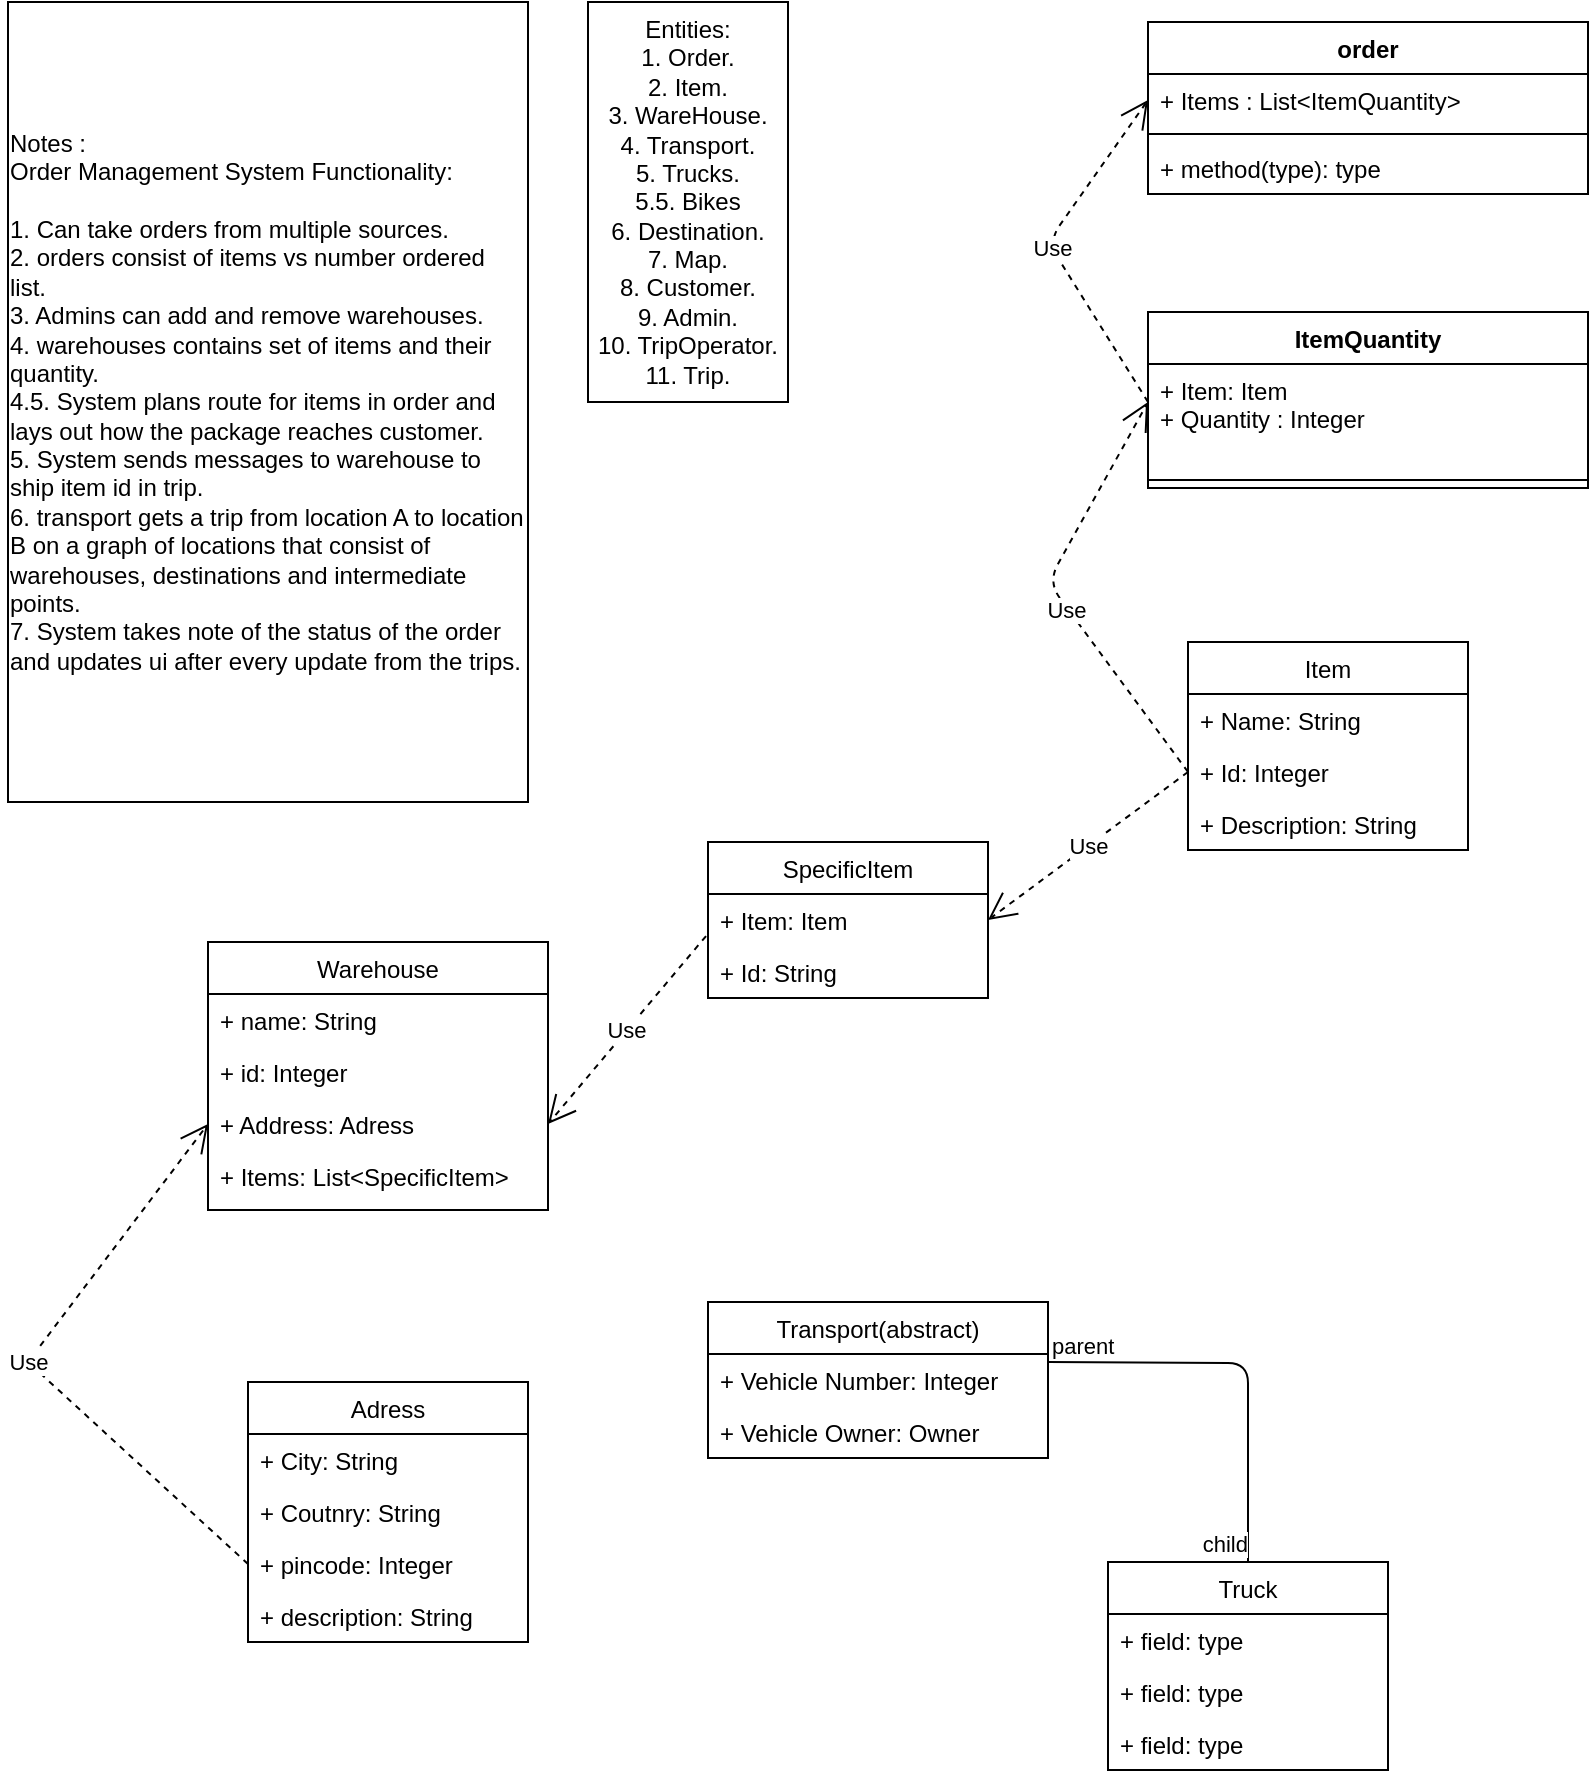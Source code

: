 <mxfile version="13.10.0" type="github" pages="2">
  <diagram id="C5RBs43oDa-KdzZeNtuy" name="Page-1">
    <mxGraphModel dx="1613" dy="513" grid="1" gridSize="10" guides="1" tooltips="1" connect="1" arrows="1" fold="1" page="1" pageScale="1" pageWidth="827" pageHeight="1169" math="0" shadow="0">
      <root>
        <mxCell id="WIyWlLk6GJQsqaUBKTNV-0" />
        <mxCell id="WIyWlLk6GJQsqaUBKTNV-1" parent="WIyWlLk6GJQsqaUBKTNV-0" />
        <mxCell id="P0WerOg9DDHznc6b3bxv-1" value="order" style="swimlane;fontStyle=1;align=center;verticalAlign=top;childLayout=stackLayout;horizontal=1;startSize=26;horizontalStack=0;resizeParent=1;resizeParentMax=0;resizeLast=0;collapsible=1;marginBottom=0;" parent="WIyWlLk6GJQsqaUBKTNV-1" vertex="1">
          <mxGeometry x="560" y="40" width="220" height="86" as="geometry" />
        </mxCell>
        <mxCell id="P0WerOg9DDHznc6b3bxv-2" value="+ Items : List&lt;ItemQuantity&gt;" style="text;strokeColor=none;fillColor=none;align=left;verticalAlign=top;spacingLeft=4;spacingRight=4;overflow=hidden;rotatable=0;points=[[0,0.5],[1,0.5]];portConstraint=eastwest;" parent="P0WerOg9DDHznc6b3bxv-1" vertex="1">
          <mxGeometry y="26" width="220" height="26" as="geometry" />
        </mxCell>
        <mxCell id="P0WerOg9DDHznc6b3bxv-3" value="" style="line;strokeWidth=1;fillColor=none;align=left;verticalAlign=middle;spacingTop=-1;spacingLeft=3;spacingRight=3;rotatable=0;labelPosition=right;points=[];portConstraint=eastwest;" parent="P0WerOg9DDHznc6b3bxv-1" vertex="1">
          <mxGeometry y="52" width="220" height="8" as="geometry" />
        </mxCell>
        <mxCell id="P0WerOg9DDHznc6b3bxv-4" value="+ method(type): type" style="text;strokeColor=none;fillColor=none;align=left;verticalAlign=top;spacingLeft=4;spacingRight=4;overflow=hidden;rotatable=0;points=[[0,0.5],[1,0.5]];portConstraint=eastwest;" parent="P0WerOg9DDHznc6b3bxv-1" vertex="1">
          <mxGeometry y="60" width="220" height="26" as="geometry" />
        </mxCell>
        <mxCell id="P0WerOg9DDHznc6b3bxv-5" value="&lt;div style=&quot;text-align: left&quot;&gt;&lt;span&gt;Notes :&amp;nbsp;&lt;/span&gt;&lt;/div&gt;&lt;div style=&quot;text-align: left&quot;&gt;&lt;span&gt;Order Management System Functionality:&lt;/span&gt;&lt;/div&gt;&lt;div style=&quot;text-align: left&quot;&gt;&lt;br&gt;&lt;/div&gt;&lt;div style=&quot;text-align: left&quot;&gt;&lt;span&gt;1. Can take orders from multiple sources.&lt;/span&gt;&lt;/div&gt;&lt;div style=&quot;text-align: left&quot;&gt;&lt;span&gt;2. orders consist of items vs number ordered list.&lt;/span&gt;&lt;/div&gt;&lt;div style=&quot;text-align: left&quot;&gt;&lt;span&gt;3. Admins can add and remove warehouses.&lt;/span&gt;&lt;/div&gt;&lt;div style=&quot;text-align: left&quot;&gt;4. warehouses contains set of items and their quantity.&lt;/div&gt;&lt;div style=&quot;text-align: left&quot;&gt;4.5. System plans route for items in order and lays out how the package reaches customer.&lt;/div&gt;&lt;div style=&quot;text-align: left&quot;&gt;5. System sends messages to warehouse to ship item id in trip.&lt;/div&gt;&lt;div style=&quot;text-align: left&quot;&gt;6. transport gets a trip from location A to location B on a graph of locations that consist of warehouses, destinations and intermediate points.&lt;/div&gt;&lt;div style=&quot;text-align: left&quot;&gt;7. System takes note of the status of the order and updates ui after every update from the trips.&lt;/div&gt;" style="rounded=0;whiteSpace=wrap;html=1;" parent="WIyWlLk6GJQsqaUBKTNV-1" vertex="1">
          <mxGeometry x="-10" y="30" width="260" height="400" as="geometry" />
        </mxCell>
        <mxCell id="P0WerOg9DDHznc6b3bxv-6" value="Entities:&lt;br&gt;1. Order.&lt;br&gt;2. Item.&lt;br&gt;3. WareHouse.&lt;br&gt;4. Transport.&lt;br&gt;5. Trucks.&lt;br&gt;5.5. Bikes&lt;br&gt;6. Destination.&lt;br&gt;7. Map.&lt;br&gt;8. Customer.&lt;br&gt;9. Admin.&lt;br&gt;10. TripOperator.&lt;br&gt;11. Trip." style="rounded=0;whiteSpace=wrap;html=1;" parent="WIyWlLk6GJQsqaUBKTNV-1" vertex="1">
          <mxGeometry x="280" y="30" width="100" height="200" as="geometry" />
        </mxCell>
        <mxCell id="SZa_jYtGjnlF43Vkc16p-0" value="ItemQuantity" style="swimlane;fontStyle=1;align=center;verticalAlign=top;childLayout=stackLayout;horizontal=1;startSize=26;horizontalStack=0;resizeParent=1;resizeParentMax=0;resizeLast=0;collapsible=1;marginBottom=0;" parent="WIyWlLk6GJQsqaUBKTNV-1" vertex="1">
          <mxGeometry x="560" y="185" width="220" height="88" as="geometry" />
        </mxCell>
        <mxCell id="SZa_jYtGjnlF43Vkc16p-1" value="+ Item: Item&#xa;+ Quantity : Integer" style="text;strokeColor=none;fillColor=none;align=left;verticalAlign=top;spacingLeft=4;spacingRight=4;overflow=hidden;rotatable=0;points=[[0,0.5],[1,0.5]];portConstraint=eastwest;" parent="SZa_jYtGjnlF43Vkc16p-0" vertex="1">
          <mxGeometry y="26" width="220" height="54" as="geometry" />
        </mxCell>
        <mxCell id="SZa_jYtGjnlF43Vkc16p-2" value="" style="line;strokeWidth=1;fillColor=none;align=left;verticalAlign=middle;spacingTop=-1;spacingLeft=3;spacingRight=3;rotatable=0;labelPosition=right;points=[];portConstraint=eastwest;" parent="SZa_jYtGjnlF43Vkc16p-0" vertex="1">
          <mxGeometry y="80" width="220" height="8" as="geometry" />
        </mxCell>
        <mxCell id="SZa_jYtGjnlF43Vkc16p-5" value="Use" style="endArrow=open;endSize=12;dashed=1;html=1;entryX=0;entryY=0.5;entryDx=0;entryDy=0;" parent="WIyWlLk6GJQsqaUBKTNV-1" target="P0WerOg9DDHznc6b3bxv-2" edge="1">
          <mxGeometry width="160" relative="1" as="geometry">
            <mxPoint x="560" y="230" as="sourcePoint" />
            <mxPoint x="680" y="230" as="targetPoint" />
            <Array as="points">
              <mxPoint x="510" y="150" />
            </Array>
          </mxGeometry>
        </mxCell>
        <mxCell id="SZa_jYtGjnlF43Vkc16p-6" value="Item" style="swimlane;fontStyle=0;childLayout=stackLayout;horizontal=1;startSize=26;fillColor=none;horizontalStack=0;resizeParent=1;resizeParentMax=0;resizeLast=0;collapsible=1;marginBottom=0;" parent="WIyWlLk6GJQsqaUBKTNV-1" vertex="1">
          <mxGeometry x="580" y="350" width="140" height="104" as="geometry" />
        </mxCell>
        <mxCell id="SZa_jYtGjnlF43Vkc16p-7" value="+ Name: String" style="text;strokeColor=none;fillColor=none;align=left;verticalAlign=top;spacingLeft=4;spacingRight=4;overflow=hidden;rotatable=0;points=[[0,0.5],[1,0.5]];portConstraint=eastwest;" parent="SZa_jYtGjnlF43Vkc16p-6" vertex="1">
          <mxGeometry y="26" width="140" height="26" as="geometry" />
        </mxCell>
        <mxCell id="SZa_jYtGjnlF43Vkc16p-8" value="+ Id: Integer" style="text;strokeColor=none;fillColor=none;align=left;verticalAlign=top;spacingLeft=4;spacingRight=4;overflow=hidden;rotatable=0;points=[[0,0.5],[1,0.5]];portConstraint=eastwest;" parent="SZa_jYtGjnlF43Vkc16p-6" vertex="1">
          <mxGeometry y="52" width="140" height="26" as="geometry" />
        </mxCell>
        <mxCell id="SZa_jYtGjnlF43Vkc16p-9" value="+ Description: String" style="text;strokeColor=none;fillColor=none;align=left;verticalAlign=top;spacingLeft=4;spacingRight=4;overflow=hidden;rotatable=0;points=[[0,0.5],[1,0.5]];portConstraint=eastwest;" parent="SZa_jYtGjnlF43Vkc16p-6" vertex="1">
          <mxGeometry y="78" width="140" height="26" as="geometry" />
        </mxCell>
        <mxCell id="SZa_jYtGjnlF43Vkc16p-10" value="Use" style="endArrow=open;endSize=12;dashed=1;html=1;exitX=0;exitY=0.5;exitDx=0;exitDy=0;" parent="WIyWlLk6GJQsqaUBKTNV-1" source="SZa_jYtGjnlF43Vkc16p-8" edge="1">
          <mxGeometry x="-0.08" y="1" width="160" relative="1" as="geometry">
            <mxPoint x="420" y="490" as="sourcePoint" />
            <mxPoint x="560" y="230" as="targetPoint" />
            <Array as="points">
              <mxPoint x="510" y="320" />
            </Array>
            <mxPoint as="offset" />
          </mxGeometry>
        </mxCell>
        <mxCell id="SZa_jYtGjnlF43Vkc16p-11" value="SpecificItem" style="swimlane;fontStyle=0;childLayout=stackLayout;horizontal=1;startSize=26;fillColor=none;horizontalStack=0;resizeParent=1;resizeParentMax=0;resizeLast=0;collapsible=1;marginBottom=0;" parent="WIyWlLk6GJQsqaUBKTNV-1" vertex="1">
          <mxGeometry x="340" y="450" width="140" height="78" as="geometry" />
        </mxCell>
        <mxCell id="SZa_jYtGjnlF43Vkc16p-12" value="+ Item: Item" style="text;strokeColor=none;fillColor=none;align=left;verticalAlign=top;spacingLeft=4;spacingRight=4;overflow=hidden;rotatable=0;points=[[0,0.5],[1,0.5]];portConstraint=eastwest;" parent="SZa_jYtGjnlF43Vkc16p-11" vertex="1">
          <mxGeometry y="26" width="140" height="26" as="geometry" />
        </mxCell>
        <mxCell id="SZa_jYtGjnlF43Vkc16p-13" value="+ Id: String" style="text;strokeColor=none;fillColor=none;align=left;verticalAlign=top;spacingLeft=4;spacingRight=4;overflow=hidden;rotatable=0;points=[[0,0.5],[1,0.5]];portConstraint=eastwest;" parent="SZa_jYtGjnlF43Vkc16p-11" vertex="1">
          <mxGeometry y="52" width="140" height="26" as="geometry" />
        </mxCell>
        <mxCell id="SZa_jYtGjnlF43Vkc16p-15" value="Use" style="endArrow=open;endSize=12;dashed=1;html=1;exitX=0;exitY=0.5;exitDx=0;exitDy=0;entryX=1;entryY=0.5;entryDx=0;entryDy=0;" parent="WIyWlLk6GJQsqaUBKTNV-1" source="SZa_jYtGjnlF43Vkc16p-8" target="SZa_jYtGjnlF43Vkc16p-12" edge="1">
          <mxGeometry width="160" relative="1" as="geometry">
            <mxPoint x="500" y="500" as="sourcePoint" />
            <mxPoint x="660" y="500" as="targetPoint" />
          </mxGeometry>
        </mxCell>
        <mxCell id="SZa_jYtGjnlF43Vkc16p-16" value="Warehouse" style="swimlane;fontStyle=0;childLayout=stackLayout;horizontal=1;startSize=26;fillColor=none;horizontalStack=0;resizeParent=1;resizeParentMax=0;resizeLast=0;collapsible=1;marginBottom=0;" parent="WIyWlLk6GJQsqaUBKTNV-1" vertex="1">
          <mxGeometry x="90" y="500" width="170" height="134" as="geometry" />
        </mxCell>
        <mxCell id="SZa_jYtGjnlF43Vkc16p-17" value="+ name: String" style="text;strokeColor=none;fillColor=none;align=left;verticalAlign=top;spacingLeft=4;spacingRight=4;overflow=hidden;rotatable=0;points=[[0,0.5],[1,0.5]];portConstraint=eastwest;" parent="SZa_jYtGjnlF43Vkc16p-16" vertex="1">
          <mxGeometry y="26" width="170" height="26" as="geometry" />
        </mxCell>
        <mxCell id="SZa_jYtGjnlF43Vkc16p-18" value="+ id: Integer" style="text;strokeColor=none;fillColor=none;align=left;verticalAlign=top;spacingLeft=4;spacingRight=4;overflow=hidden;rotatable=0;points=[[0,0.5],[1,0.5]];portConstraint=eastwest;" parent="SZa_jYtGjnlF43Vkc16p-16" vertex="1">
          <mxGeometry y="52" width="170" height="26" as="geometry" />
        </mxCell>
        <mxCell id="SZa_jYtGjnlF43Vkc16p-19" value="+ Address: Adress&#xa;" style="text;strokeColor=none;fillColor=none;align=left;verticalAlign=top;spacingLeft=4;spacingRight=4;overflow=hidden;rotatable=0;points=[[0,0.5],[1,0.5]];portConstraint=eastwest;" parent="SZa_jYtGjnlF43Vkc16p-16" vertex="1">
          <mxGeometry y="78" width="170" height="26" as="geometry" />
        </mxCell>
        <mxCell id="SZa_jYtGjnlF43Vkc16p-20" value="+ Items: List&lt;SpecificItem&gt;&#xa;" style="text;strokeColor=none;fillColor=none;align=left;verticalAlign=top;spacingLeft=4;spacingRight=4;overflow=hidden;rotatable=0;points=[[0,0.5],[1,0.5]];portConstraint=eastwest;" parent="SZa_jYtGjnlF43Vkc16p-16" vertex="1">
          <mxGeometry y="104" width="170" height="30" as="geometry" />
        </mxCell>
        <mxCell id="SZa_jYtGjnlF43Vkc16p-22" value="Use" style="endArrow=open;endSize=12;dashed=1;html=1;exitX=-0.007;exitY=0.808;exitDx=0;exitDy=0;exitPerimeter=0;entryX=1;entryY=0.5;entryDx=0;entryDy=0;" parent="WIyWlLk6GJQsqaUBKTNV-1" source="SZa_jYtGjnlF43Vkc16p-12" target="SZa_jYtGjnlF43Vkc16p-19" edge="1">
          <mxGeometry width="160" relative="1" as="geometry">
            <mxPoint x="270" y="390" as="sourcePoint" />
            <mxPoint x="430" y="390" as="targetPoint" />
          </mxGeometry>
        </mxCell>
        <mxCell id="SZa_jYtGjnlF43Vkc16p-23" value="Adress" style="swimlane;fontStyle=0;childLayout=stackLayout;horizontal=1;startSize=26;fillColor=none;horizontalStack=0;resizeParent=1;resizeParentMax=0;resizeLast=0;collapsible=1;marginBottom=0;" parent="WIyWlLk6GJQsqaUBKTNV-1" vertex="1">
          <mxGeometry x="110" y="720" width="140" height="130" as="geometry" />
        </mxCell>
        <mxCell id="SZa_jYtGjnlF43Vkc16p-24" value="+ City: String" style="text;strokeColor=none;fillColor=none;align=left;verticalAlign=top;spacingLeft=4;spacingRight=4;overflow=hidden;rotatable=0;points=[[0,0.5],[1,0.5]];portConstraint=eastwest;" parent="SZa_jYtGjnlF43Vkc16p-23" vertex="1">
          <mxGeometry y="26" width="140" height="26" as="geometry" />
        </mxCell>
        <mxCell id="SZa_jYtGjnlF43Vkc16p-25" value="+ Coutnry: String" style="text;strokeColor=none;fillColor=none;align=left;verticalAlign=top;spacingLeft=4;spacingRight=4;overflow=hidden;rotatable=0;points=[[0,0.5],[1,0.5]];portConstraint=eastwest;" parent="SZa_jYtGjnlF43Vkc16p-23" vertex="1">
          <mxGeometry y="52" width="140" height="26" as="geometry" />
        </mxCell>
        <mxCell id="SZa_jYtGjnlF43Vkc16p-26" value="+ pincode: Integer" style="text;strokeColor=none;fillColor=none;align=left;verticalAlign=top;spacingLeft=4;spacingRight=4;overflow=hidden;rotatable=0;points=[[0,0.5],[1,0.5]];portConstraint=eastwest;" parent="SZa_jYtGjnlF43Vkc16p-23" vertex="1">
          <mxGeometry y="78" width="140" height="26" as="geometry" />
        </mxCell>
        <mxCell id="SZa_jYtGjnlF43Vkc16p-28" value="+ description: String" style="text;strokeColor=none;fillColor=none;align=left;verticalAlign=top;spacingLeft=4;spacingRight=4;overflow=hidden;rotatable=0;points=[[0,0.5],[1,0.5]];portConstraint=eastwest;" parent="SZa_jYtGjnlF43Vkc16p-23" vertex="1">
          <mxGeometry y="104" width="140" height="26" as="geometry" />
        </mxCell>
        <mxCell id="SZa_jYtGjnlF43Vkc16p-29" value="Use" style="endArrow=open;endSize=12;dashed=1;html=1;exitX=0;exitY=0.5;exitDx=0;exitDy=0;entryX=0;entryY=0.5;entryDx=0;entryDy=0;" parent="WIyWlLk6GJQsqaUBKTNV-1" source="SZa_jYtGjnlF43Vkc16p-26" target="SZa_jYtGjnlF43Vkc16p-19" edge="1">
          <mxGeometry width="160" relative="1" as="geometry">
            <mxPoint x="400" y="810" as="sourcePoint" />
            <mxPoint x="560" y="810" as="targetPoint" />
            <Array as="points">
              <mxPoint y="710" />
            </Array>
          </mxGeometry>
        </mxCell>
        <mxCell id="SZa_jYtGjnlF43Vkc16p-30" value="Transport(abstract)" style="swimlane;fontStyle=0;childLayout=stackLayout;horizontal=1;startSize=26;fillColor=none;horizontalStack=0;resizeParent=1;resizeParentMax=0;resizeLast=0;collapsible=1;marginBottom=0;" parent="WIyWlLk6GJQsqaUBKTNV-1" vertex="1">
          <mxGeometry x="340" y="680" width="170" height="78" as="geometry" />
        </mxCell>
        <mxCell id="SZa_jYtGjnlF43Vkc16p-31" value="+ Vehicle Number: Integer" style="text;strokeColor=none;fillColor=none;align=left;verticalAlign=top;spacingLeft=4;spacingRight=4;overflow=hidden;rotatable=0;points=[[0,0.5],[1,0.5]];portConstraint=eastwest;" parent="SZa_jYtGjnlF43Vkc16p-30" vertex="1">
          <mxGeometry y="26" width="170" height="26" as="geometry" />
        </mxCell>
        <mxCell id="SZa_jYtGjnlF43Vkc16p-41" value="+ Vehicle Owner: Owner" style="text;strokeColor=none;fillColor=none;align=left;verticalAlign=top;spacingLeft=4;spacingRight=4;overflow=hidden;rotatable=0;points=[[0,0.5],[1,0.5]];portConstraint=eastwest;" parent="SZa_jYtGjnlF43Vkc16p-30" vertex="1">
          <mxGeometry y="52" width="170" height="26" as="geometry" />
        </mxCell>
        <mxCell id="SZa_jYtGjnlF43Vkc16p-34" value="" style="endArrow=none;html=1;edgeStyle=orthogonalEdgeStyle;entryX=0.5;entryY=0;entryDx=0;entryDy=0;" parent="WIyWlLk6GJQsqaUBKTNV-1" target="SZa_jYtGjnlF43Vkc16p-37" edge="1">
          <mxGeometry relative="1" as="geometry">
            <mxPoint x="510" y="710" as="sourcePoint" />
            <mxPoint x="670" y="710" as="targetPoint" />
          </mxGeometry>
        </mxCell>
        <mxCell id="SZa_jYtGjnlF43Vkc16p-35" value="parent" style="edgeLabel;resizable=0;html=1;align=left;verticalAlign=bottom;" parent="SZa_jYtGjnlF43Vkc16p-34" connectable="0" vertex="1">
          <mxGeometry x="-1" relative="1" as="geometry" />
        </mxCell>
        <mxCell id="SZa_jYtGjnlF43Vkc16p-36" value="child" style="edgeLabel;resizable=0;html=1;align=right;verticalAlign=bottom;" parent="SZa_jYtGjnlF43Vkc16p-34" connectable="0" vertex="1">
          <mxGeometry x="1" relative="1" as="geometry" />
        </mxCell>
        <mxCell id="SZa_jYtGjnlF43Vkc16p-37" value="Truck" style="swimlane;fontStyle=0;childLayout=stackLayout;horizontal=1;startSize=26;fillColor=none;horizontalStack=0;resizeParent=1;resizeParentMax=0;resizeLast=0;collapsible=1;marginBottom=0;" parent="WIyWlLk6GJQsqaUBKTNV-1" vertex="1">
          <mxGeometry x="540" y="810" width="140" height="104" as="geometry" />
        </mxCell>
        <mxCell id="SZa_jYtGjnlF43Vkc16p-38" value="+ field: type" style="text;strokeColor=none;fillColor=none;align=left;verticalAlign=top;spacingLeft=4;spacingRight=4;overflow=hidden;rotatable=0;points=[[0,0.5],[1,0.5]];portConstraint=eastwest;" parent="SZa_jYtGjnlF43Vkc16p-37" vertex="1">
          <mxGeometry y="26" width="140" height="26" as="geometry" />
        </mxCell>
        <mxCell id="SZa_jYtGjnlF43Vkc16p-39" value="+ field: type" style="text;strokeColor=none;fillColor=none;align=left;verticalAlign=top;spacingLeft=4;spacingRight=4;overflow=hidden;rotatable=0;points=[[0,0.5],[1,0.5]];portConstraint=eastwest;" parent="SZa_jYtGjnlF43Vkc16p-37" vertex="1">
          <mxGeometry y="52" width="140" height="26" as="geometry" />
        </mxCell>
        <mxCell id="SZa_jYtGjnlF43Vkc16p-40" value="+ field: type" style="text;strokeColor=none;fillColor=none;align=left;verticalAlign=top;spacingLeft=4;spacingRight=4;overflow=hidden;rotatable=0;points=[[0,0.5],[1,0.5]];portConstraint=eastwest;" parent="SZa_jYtGjnlF43Vkc16p-37" vertex="1">
          <mxGeometry y="78" width="140" height="26" as="geometry" />
        </mxCell>
      </root>
    </mxGraphModel>
  </diagram>
  <diagram id="uaU9lkUUf75GqOPvJAg5" name="Page-2">
    <mxGraphModel dx="1636" dy="513" grid="1" gridSize="10" guides="1" tooltips="1" connect="1" arrows="1" fold="1" page="1" pageScale="1" pageWidth="850" pageHeight="1100" math="0" shadow="0">
      <root>
        <mxCell id="8OGvbFj81S27oDBTlv56-0" />
        <mxCell id="8OGvbFj81S27oDBTlv56-1" parent="8OGvbFj81S27oDBTlv56-0" />
        <mxCell id="8OGvbFj81S27oDBTlv56-2" value="Black Box(takes inventory table and orders and gives trips)" style="rounded=0;whiteSpace=wrap;html=1;" vertex="1" parent="8OGvbFj81S27oDBTlv56-1">
          <mxGeometry x="340" y="240" width="120" height="60" as="geometry" />
        </mxCell>
        <mxCell id="8OGvbFj81S27oDBTlv56-3" value="Inventory" style="swimlane;fontStyle=0;childLayout=stackLayout;horizontal=1;startSize=26;fillColor=none;horizontalStack=0;resizeParent=1;resizeParentMax=0;resizeLast=0;collapsible=1;marginBottom=0;" vertex="1" parent="8OGvbFj81S27oDBTlv56-1">
          <mxGeometry x="330" y="350" width="140" height="78" as="geometry" />
        </mxCell>
        <mxCell id="8OGvbFj81S27oDBTlv56-4" value="+ specificItem: SpecificItem" style="text;strokeColor=none;fillColor=none;align=left;verticalAlign=top;spacingLeft=4;spacingRight=4;overflow=hidden;rotatable=0;points=[[0,0.5],[1,0.5]];portConstraint=eastwest;" vertex="1" parent="8OGvbFj81S27oDBTlv56-3">
          <mxGeometry y="26" width="140" height="26" as="geometry" />
        </mxCell>
        <mxCell id="8OGvbFj81S27oDBTlv56-5" value="+ warehouse: WareHouse" style="text;strokeColor=none;fillColor=none;align=left;verticalAlign=top;spacingLeft=4;spacingRight=4;overflow=hidden;rotatable=0;points=[[0,0.5],[1,0.5]];portConstraint=eastwest;" vertex="1" parent="8OGvbFj81S27oDBTlv56-3">
          <mxGeometry y="52" width="140" height="26" as="geometry" />
        </mxCell>
        <mxCell id="8OGvbFj81S27oDBTlv56-7" value="SpecificItem" style="swimlane;fontStyle=0;childLayout=stackLayout;horizontal=1;startSize=30;fillColor=none;horizontalStack=0;resizeParent=1;resizeParentMax=0;resizeLast=0;collapsible=1;marginBottom=0;" vertex="1" parent="8OGvbFj81S27oDBTlv56-1">
          <mxGeometry x="570" y="350" width="140" height="82" as="geometry" />
        </mxCell>
        <mxCell id="8OGvbFj81S27oDBTlv56-8" value="SpecificItemId" style="text;strokeColor=none;fillColor=none;align=left;verticalAlign=top;spacingLeft=4;spacingRight=4;overflow=hidden;rotatable=0;points=[[0,0.5],[1,0.5]];portConstraint=eastwest;" vertex="1" parent="8OGvbFj81S27oDBTlv56-7">
          <mxGeometry y="30" width="140" height="26" as="geometry" />
        </mxCell>
        <mxCell id="8OGvbFj81S27oDBTlv56-9" value="Item: Item" style="text;strokeColor=none;fillColor=none;align=left;verticalAlign=top;spacingLeft=4;spacingRight=4;overflow=hidden;rotatable=0;points=[[0,0.5],[1,0.5]];portConstraint=eastwest;" vertex="1" parent="8OGvbFj81S27oDBTlv56-7">
          <mxGeometry y="56" width="140" height="26" as="geometry" />
        </mxCell>
        <mxCell id="8OGvbFj81S27oDBTlv56-12" value="Item" style="swimlane;fontStyle=0;childLayout=stackLayout;horizontal=1;startSize=26;fillColor=none;horizontalStack=0;resizeParent=1;resizeParentMax=0;resizeLast=0;collapsible=1;marginBottom=0;" vertex="1" parent="8OGvbFj81S27oDBTlv56-1">
          <mxGeometry x="570" y="495" width="140" height="156" as="geometry" />
        </mxCell>
        <mxCell id="8OGvbFj81S27oDBTlv56-13" value="+ ItemId: Integer" style="text;strokeColor=none;fillColor=none;align=left;verticalAlign=top;spacingLeft=4;spacingRight=4;overflow=hidden;rotatable=0;points=[[0,0.5],[1,0.5]];portConstraint=eastwest;" vertex="1" parent="8OGvbFj81S27oDBTlv56-12">
          <mxGeometry y="26" width="140" height="26" as="geometry" />
        </mxCell>
        <mxCell id="8OGvbFj81S27oDBTlv56-14" value="+ ItemName: String" style="text;strokeColor=none;fillColor=none;align=left;verticalAlign=top;spacingLeft=4;spacingRight=4;overflow=hidden;rotatable=0;points=[[0,0.5],[1,0.5]];portConstraint=eastwest;" vertex="1" parent="8OGvbFj81S27oDBTlv56-12">
          <mxGeometry y="52" width="140" height="26" as="geometry" />
        </mxCell>
        <mxCell id="8OGvbFj81S27oDBTlv56-15" value="+ Manufacturer: String" style="text;strokeColor=none;fillColor=none;align=left;verticalAlign=top;spacingLeft=4;spacingRight=4;overflow=hidden;rotatable=0;points=[[0,0.5],[1,0.5]];portConstraint=eastwest;" vertex="1" parent="8OGvbFj81S27oDBTlv56-12">
          <mxGeometry y="78" width="140" height="26" as="geometry" />
        </mxCell>
        <mxCell id="8OGvbFj81S27oDBTlv56-16" value="+ Description: String" style="text;strokeColor=none;fillColor=none;align=left;verticalAlign=top;spacingLeft=4;spacingRight=4;overflow=hidden;rotatable=0;points=[[0,0.5],[1,0.5]];portConstraint=eastwest;" vertex="1" parent="8OGvbFj81S27oDBTlv56-12">
          <mxGeometry y="104" width="140" height="26" as="geometry" />
        </mxCell>
        <mxCell id="8OGvbFj81S27oDBTlv56-77" value="+ Price: Double" style="text;strokeColor=none;fillColor=none;align=left;verticalAlign=top;spacingLeft=4;spacingRight=4;overflow=hidden;rotatable=0;points=[[0,0.5],[1,0.5]];portConstraint=eastwest;" vertex="1" parent="8OGvbFj81S27oDBTlv56-12">
          <mxGeometry y="130" width="140" height="26" as="geometry" />
        </mxCell>
        <mxCell id="8OGvbFj81S27oDBTlv56-17" value="Use" style="endArrow=open;endSize=12;dashed=1;html=1;exitX=0.5;exitY=0;exitDx=0;exitDy=0;" edge="1" parent="8OGvbFj81S27oDBTlv56-1" source="8OGvbFj81S27oDBTlv56-12" target="8OGvbFj81S27oDBTlv56-9">
          <mxGeometry width="160" relative="1" as="geometry">
            <mxPoint x="360" y="530" as="sourcePoint" />
            <mxPoint x="520" y="530" as="targetPoint" />
          </mxGeometry>
        </mxCell>
        <mxCell id="8OGvbFj81S27oDBTlv56-18" value="WareHouse" style="swimlane;fontStyle=0;childLayout=stackLayout;horizontal=1;startSize=26;fillColor=none;horizontalStack=0;resizeParent=1;resizeParentMax=0;resizeLast=0;collapsible=1;marginBottom=0;" vertex="1" parent="8OGvbFj81S27oDBTlv56-1">
          <mxGeometry x="330" y="531" width="140" height="78" as="geometry" />
        </mxCell>
        <mxCell id="8OGvbFj81S27oDBTlv56-19" value="+ WareHouseId: Integer" style="text;strokeColor=none;fillColor=none;align=left;verticalAlign=top;spacingLeft=4;spacingRight=4;overflow=hidden;rotatable=0;points=[[0,0.5],[1,0.5]];portConstraint=eastwest;" vertex="1" parent="8OGvbFj81S27oDBTlv56-18">
          <mxGeometry y="26" width="140" height="26" as="geometry" />
        </mxCell>
        <mxCell id="8OGvbFj81S27oDBTlv56-20" value="+ Address:Address" style="text;strokeColor=none;fillColor=none;align=left;verticalAlign=top;spacingLeft=4;spacingRight=4;overflow=hidden;rotatable=0;points=[[0,0.5],[1,0.5]];portConstraint=eastwest;" vertex="1" parent="8OGvbFj81S27oDBTlv56-18">
          <mxGeometry y="52" width="140" height="26" as="geometry" />
        </mxCell>
        <mxCell id="8OGvbFj81S27oDBTlv56-22" value="Use" style="endArrow=open;endSize=12;dashed=1;html=1;exitX=0.5;exitY=0;exitDx=0;exitDy=0;entryX=0.493;entryY=1.077;entryDx=0;entryDy=0;entryPerimeter=0;" edge="1" parent="8OGvbFj81S27oDBTlv56-1" source="8OGvbFj81S27oDBTlv56-18" target="8OGvbFj81S27oDBTlv56-5">
          <mxGeometry width="160" relative="1" as="geometry">
            <mxPoint x="370" y="480" as="sourcePoint" />
            <mxPoint x="530" y="480" as="targetPoint" />
          </mxGeometry>
        </mxCell>
        <mxCell id="8OGvbFj81S27oDBTlv56-23" value="Use" style="endArrow=open;endSize=12;dashed=1;html=1;exitX=0;exitY=0.5;exitDx=0;exitDy=0;entryX=1;entryY=0.5;entryDx=0;entryDy=0;" edge="1" parent="8OGvbFj81S27oDBTlv56-1" source="8OGvbFj81S27oDBTlv56-8" target="8OGvbFj81S27oDBTlv56-4">
          <mxGeometry width="160" relative="1" as="geometry">
            <mxPoint x="460" y="460" as="sourcePoint" />
            <mxPoint x="620" y="460" as="targetPoint" />
          </mxGeometry>
        </mxCell>
        <mxCell id="8OGvbFj81S27oDBTlv56-24" value="1" style="endArrow=open;html=1;endSize=12;startArrow=diamondThin;startSize=14;startFill=0;edgeStyle=orthogonalEdgeStyle;align=left;verticalAlign=bottom;exitX=0.5;exitY=0;exitDx=0;exitDy=0;entryX=0.5;entryY=1;entryDx=0;entryDy=0;" edge="1" parent="8OGvbFj81S27oDBTlv56-1" source="8OGvbFj81S27oDBTlv56-3" target="8OGvbFj81S27oDBTlv56-2">
          <mxGeometry x="-1" y="3" relative="1" as="geometry">
            <mxPoint x="190" y="470" as="sourcePoint" />
            <mxPoint x="350" y="470" as="targetPoint" />
          </mxGeometry>
        </mxCell>
        <mxCell id="8OGvbFj81S27oDBTlv56-25" value="Orders" style="swimlane;fontStyle=0;childLayout=stackLayout;horizontal=1;startSize=30;fillColor=none;horizontalStack=0;resizeParent=1;resizeParentMax=0;resizeLast=0;collapsible=1;marginBottom=0;" vertex="1" parent="8OGvbFj81S27oDBTlv56-1">
          <mxGeometry x="320" y="60" width="160" height="108" as="geometry" />
        </mxCell>
        <mxCell id="8OGvbFj81S27oDBTlv56-26" value="+ OrderId: Integer" style="text;strokeColor=none;fillColor=none;align=left;verticalAlign=top;spacingLeft=4;spacingRight=4;overflow=hidden;rotatable=0;points=[[0,0.5],[1,0.5]];portConstraint=eastwest;" vertex="1" parent="8OGvbFj81S27oDBTlv56-25">
          <mxGeometry y="30" width="160" height="26" as="geometry" />
        </mxCell>
        <mxCell id="8OGvbFj81S27oDBTlv56-27" value="+ User: User" style="text;strokeColor=none;fillColor=none;align=left;verticalAlign=top;spacingLeft=4;spacingRight=4;overflow=hidden;rotatable=0;points=[[0,0.5],[1,0.5]];portConstraint=eastwest;" vertex="1" parent="8OGvbFj81S27oDBTlv56-25">
          <mxGeometry y="56" width="160" height="26" as="geometry" />
        </mxCell>
        <mxCell id="8OGvbFj81S27oDBTlv56-28" value="+ Items : List&lt;ItemQuant&gt;" style="text;strokeColor=none;fillColor=none;align=left;verticalAlign=top;spacingLeft=4;spacingRight=4;overflow=hidden;rotatable=0;points=[[0,0.5],[1,0.5]];portConstraint=eastwest;" vertex="1" parent="8OGvbFj81S27oDBTlv56-25">
          <mxGeometry y="82" width="160" height="26" as="geometry" />
        </mxCell>
        <mxCell id="8OGvbFj81S27oDBTlv56-29" value="1" style="endArrow=open;html=1;endSize=12;startArrow=diamondThin;startSize=14;startFill=0;edgeStyle=orthogonalEdgeStyle;align=left;verticalAlign=bottom;entryX=0.5;entryY=0;entryDx=0;entryDy=0;" edge="1" parent="8OGvbFj81S27oDBTlv56-1" source="8OGvbFj81S27oDBTlv56-28" target="8OGvbFj81S27oDBTlv56-2">
          <mxGeometry x="-0.389" y="10" relative="1" as="geometry">
            <mxPoint x="130" y="240" as="sourcePoint" />
            <mxPoint x="290" y="240" as="targetPoint" />
            <Array as="points">
              <mxPoint x="400" y="190" />
              <mxPoint x="400" y="190" />
            </Array>
            <mxPoint as="offset" />
          </mxGeometry>
        </mxCell>
        <mxCell id="8OGvbFj81S27oDBTlv56-30" value="ItemQuant" style="swimlane;fontStyle=0;childLayout=stackLayout;horizontal=1;startSize=26;fillColor=none;horizontalStack=0;resizeParent=1;resizeParentMax=0;resizeLast=0;collapsible=1;marginBottom=0;" vertex="1" parent="8OGvbFj81S27oDBTlv56-1">
          <mxGeometry x="570" y="60" width="140" height="78" as="geometry" />
        </mxCell>
        <mxCell id="8OGvbFj81S27oDBTlv56-31" value="+ Item: Item" style="text;strokeColor=none;fillColor=none;align=left;verticalAlign=top;spacingLeft=4;spacingRight=4;overflow=hidden;rotatable=0;points=[[0,0.5],[1,0.5]];portConstraint=eastwest;" vertex="1" parent="8OGvbFj81S27oDBTlv56-30">
          <mxGeometry y="26" width="140" height="26" as="geometry" />
        </mxCell>
        <mxCell id="8OGvbFj81S27oDBTlv56-32" value="+ quantity: Integer" style="text;strokeColor=none;fillColor=none;align=left;verticalAlign=top;spacingLeft=4;spacingRight=4;overflow=hidden;rotatable=0;points=[[0,0.5],[1,0.5]];portConstraint=eastwest;" vertex="1" parent="8OGvbFj81S27oDBTlv56-30">
          <mxGeometry y="52" width="140" height="26" as="geometry" />
        </mxCell>
        <mxCell id="8OGvbFj81S27oDBTlv56-34" value="Use" style="endArrow=open;endSize=12;dashed=1;html=1;exitX=1.014;exitY=0.769;exitDx=0;exitDy=0;exitPerimeter=0;entryX=1;entryY=0.5;entryDx=0;entryDy=0;" edge="1" parent="8OGvbFj81S27oDBTlv56-1" source="8OGvbFj81S27oDBTlv56-14" target="8OGvbFj81S27oDBTlv56-31">
          <mxGeometry x="0.013" y="1" width="160" relative="1" as="geometry">
            <mxPoint x="580" y="280" as="sourcePoint" />
            <mxPoint x="740" y="280" as="targetPoint" />
            <Array as="points">
              <mxPoint x="760" y="330" />
            </Array>
            <mxPoint as="offset" />
          </mxGeometry>
        </mxCell>
        <mxCell id="8OGvbFj81S27oDBTlv56-35" value="Use" style="endArrow=open;endSize=12;dashed=1;html=1;exitX=0;exitY=0.5;exitDx=0;exitDy=0;entryX=1;entryY=0.5;entryDx=0;entryDy=0;" edge="1" parent="8OGvbFj81S27oDBTlv56-1" source="8OGvbFj81S27oDBTlv56-31" target="8OGvbFj81S27oDBTlv56-28">
          <mxGeometry width="160" relative="1" as="geometry">
            <mxPoint x="320" y="250" as="sourcePoint" />
            <mxPoint x="480" y="250" as="targetPoint" />
          </mxGeometry>
        </mxCell>
        <mxCell id="8OGvbFj81S27oDBTlv56-37" value="Trip" style="swimlane;fontStyle=0;childLayout=stackLayout;horizontal=1;startSize=26;fillColor=none;horizontalStack=0;resizeParent=1;resizeParentMax=0;resizeLast=0;collapsible=1;marginBottom=0;" vertex="1" parent="8OGvbFj81S27oDBTlv56-1">
          <mxGeometry x="160" y="190" width="140" height="130" as="geometry" />
        </mxCell>
        <mxCell id="8OGvbFj81S27oDBTlv56-38" value="+ Transport: Transport" style="text;strokeColor=none;fillColor=none;align=left;verticalAlign=top;spacingLeft=4;spacingRight=4;overflow=hidden;rotatable=0;points=[[0,0.5],[1,0.5]];portConstraint=eastwest;" vertex="1" parent="8OGvbFj81S27oDBTlv56-37">
          <mxGeometry y="26" width="140" height="26" as="geometry" />
        </mxCell>
        <mxCell id="8OGvbFj81S27oDBTlv56-39" value="+ SpecificItems:List&lt;SpecificItems&gt;" style="text;strokeColor=none;fillColor=none;align=left;verticalAlign=top;spacingLeft=4;spacingRight=4;overflow=hidden;rotatable=0;points=[[0,0.5],[1,0.5]];portConstraint=eastwest;" vertex="1" parent="8OGvbFj81S27oDBTlv56-37">
          <mxGeometry y="52" width="140" height="26" as="geometry" />
        </mxCell>
        <mxCell id="8OGvbFj81S27oDBTlv56-40" value="+ Source: Destination" style="text;strokeColor=none;fillColor=none;align=left;verticalAlign=top;spacingLeft=4;spacingRight=4;overflow=hidden;rotatable=0;points=[[0,0.5],[1,0.5]];portConstraint=eastwest;" vertex="1" parent="8OGvbFj81S27oDBTlv56-37">
          <mxGeometry y="78" width="140" height="26" as="geometry" />
        </mxCell>
        <mxCell id="8OGvbFj81S27oDBTlv56-41" value="+ Dest: Destination" style="text;strokeColor=none;fillColor=none;align=left;verticalAlign=top;spacingLeft=4;spacingRight=4;overflow=hidden;rotatable=0;points=[[0,0.5],[1,0.5]];portConstraint=eastwest;" vertex="1" parent="8OGvbFj81S27oDBTlv56-37">
          <mxGeometry y="104" width="140" height="26" as="geometry" />
        </mxCell>
        <mxCell id="8OGvbFj81S27oDBTlv56-42" value="Use" style="endArrow=open;endSize=12;dashed=1;html=1;exitX=0;exitY=0.5;exitDx=0;exitDy=0;entryX=1;entryY=0.5;entryDx=0;entryDy=0;" edge="1" parent="8OGvbFj81S27oDBTlv56-1" source="8OGvbFj81S27oDBTlv56-8" target="8OGvbFj81S27oDBTlv56-39">
          <mxGeometry width="160" relative="1" as="geometry">
            <mxPoint x="220" y="390" as="sourcePoint" />
            <mxPoint x="380" y="390" as="targetPoint" />
            <Array as="points">
              <mxPoint x="530" y="650" />
              <mxPoint x="320" y="650" />
            </Array>
          </mxGeometry>
        </mxCell>
        <mxCell id="8OGvbFj81S27oDBTlv56-43" value="" style="endArrow=block;dashed=1;endFill=0;endSize=12;html=1;entryX=0;entryY=0.25;entryDx=0;entryDy=0;" edge="1" parent="8OGvbFj81S27oDBTlv56-1" target="8OGvbFj81S27oDBTlv56-18">
          <mxGeometry width="160" relative="1" as="geometry">
            <mxPoint x="270" y="480" as="sourcePoint" />
            <mxPoint x="430" y="480" as="targetPoint" />
          </mxGeometry>
        </mxCell>
        <mxCell id="8OGvbFj81S27oDBTlv56-44" value="&lt;p style=&quot;margin: 0px ; margin-top: 4px ; text-align: center&quot;&gt;&lt;i&gt;&amp;lt;&amp;lt;Interface&amp;gt;&amp;gt;&lt;/i&gt;&lt;br&gt;&lt;b&gt;Destination&lt;/b&gt;&lt;/p&gt;&lt;hr size=&quot;1&quot;&gt;&lt;p style=&quot;margin: 0px ; margin-left: 4px&quot;&gt;+ getAddress(): Address&lt;br&gt;&lt;br&gt;&lt;/p&gt;" style="verticalAlign=top;align=left;overflow=fill;fontSize=12;fontFamily=Helvetica;html=1;" vertex="1" parent="8OGvbFj81S27oDBTlv56-1">
          <mxGeometry x="80" y="428" width="190" height="80" as="geometry" />
        </mxCell>
        <mxCell id="8OGvbFj81S27oDBTlv56-45" value="" style="endArrow=block;dashed=1;endFill=0;endSize=12;html=1;exitX=0.5;exitY=0;exitDx=0;exitDy=0;entryX=0.493;entryY=1.115;entryDx=0;entryDy=0;entryPerimeter=0;" edge="1" parent="8OGvbFj81S27oDBTlv56-1" source="8OGvbFj81S27oDBTlv56-44" target="8OGvbFj81S27oDBTlv56-41">
          <mxGeometry width="160" relative="1" as="geometry">
            <mxPoint x="140" y="590" as="sourcePoint" />
            <mxPoint x="300" y="590" as="targetPoint" />
          </mxGeometry>
        </mxCell>
        <mxCell id="8OGvbFj81S27oDBTlv56-46" value="Transport(Abstract)" style="swimlane;fontStyle=0;childLayout=stackLayout;horizontal=1;startSize=26;fillColor=none;horizontalStack=0;resizeParent=1;resizeParentMax=0;resizeLast=0;collapsible=1;marginBottom=0;" vertex="1" parent="8OGvbFj81S27oDBTlv56-1">
          <mxGeometry x="80" y="64" width="140" height="78" as="geometry" />
        </mxCell>
        <mxCell id="8OGvbFj81S27oDBTlv56-47" value="+ TransportId: Integer" style="text;strokeColor=none;fillColor=none;align=left;verticalAlign=top;spacingLeft=4;spacingRight=4;overflow=hidden;rotatable=0;points=[[0,0.5],[1,0.5]];portConstraint=eastwest;" vertex="1" parent="8OGvbFj81S27oDBTlv56-46">
          <mxGeometry y="26" width="140" height="26" as="geometry" />
        </mxCell>
        <mxCell id="8OGvbFj81S27oDBTlv56-48" value="+ VehicleNo: String" style="text;strokeColor=none;fillColor=none;align=left;verticalAlign=top;spacingLeft=4;spacingRight=4;overflow=hidden;rotatable=0;points=[[0,0.5],[1,0.5]];portConstraint=eastwest;" vertex="1" parent="8OGvbFj81S27oDBTlv56-46">
          <mxGeometry y="52" width="140" height="26" as="geometry" />
        </mxCell>
        <mxCell id="8OGvbFj81S27oDBTlv56-50" value="1" style="endArrow=open;html=1;endSize=12;startArrow=diamondThin;startSize=14;startFill=1;edgeStyle=orthogonalEdgeStyle;align=left;verticalAlign=bottom;exitX=0.571;exitY=1;exitDx=0;exitDy=0;exitPerimeter=0;entryX=0;entryY=0.5;entryDx=0;entryDy=0;" edge="1" parent="8OGvbFj81S27oDBTlv56-1" source="8OGvbFj81S27oDBTlv56-48" target="8OGvbFj81S27oDBTlv56-38">
          <mxGeometry x="-1" y="3" relative="1" as="geometry">
            <mxPoint x="30" y="220" as="sourcePoint" />
            <mxPoint x="190" y="220" as="targetPoint" />
          </mxGeometry>
        </mxCell>
        <mxCell id="8OGvbFj81S27oDBTlv56-51" value="" style="endArrow=none;html=1;edgeStyle=orthogonalEdgeStyle;exitX=0.014;exitY=-0.115;exitDx=0;exitDy=0;exitPerimeter=0;entryX=0.5;entryY=0;entryDx=0;entryDy=0;" edge="1" parent="8OGvbFj81S27oDBTlv56-1" source="8OGvbFj81S27oDBTlv56-48" target="8OGvbFj81S27oDBTlv56-54">
          <mxGeometry relative="1" as="geometry">
            <mxPoint x="50" y="220" as="sourcePoint" />
            <mxPoint x="30" y="250" as="targetPoint" />
          </mxGeometry>
        </mxCell>
        <mxCell id="8OGvbFj81S27oDBTlv56-52" value="parent" style="edgeLabel;resizable=0;html=1;align=left;verticalAlign=bottom;" connectable="0" vertex="1" parent="8OGvbFj81S27oDBTlv56-51">
          <mxGeometry x="-1" relative="1" as="geometry">
            <mxPoint x="-41.96" y="-3.01" as="offset" />
          </mxGeometry>
        </mxCell>
        <mxCell id="8OGvbFj81S27oDBTlv56-53" value="child" style="edgeLabel;resizable=0;html=1;align=right;verticalAlign=bottom;" connectable="0" vertex="1" parent="8OGvbFj81S27oDBTlv56-51">
          <mxGeometry x="1" relative="1" as="geometry" />
        </mxCell>
        <mxCell id="8OGvbFj81S27oDBTlv56-54" value="Truck" style="swimlane;fontStyle=0;childLayout=stackLayout;horizontal=1;startSize=26;fillColor=none;horizontalStack=0;resizeParent=1;resizeParentMax=0;resizeLast=0;collapsible=1;marginBottom=0;" vertex="1" parent="8OGvbFj81S27oDBTlv56-1">
          <mxGeometry x="30" y="340" width="140" height="52" as="geometry" />
        </mxCell>
        <mxCell id="8OGvbFj81S27oDBTlv56-58" value="User" style="swimlane;fontStyle=0;childLayout=stackLayout;horizontal=1;startSize=26;fillColor=none;horizontalStack=0;resizeParent=1;resizeParentMax=0;resizeLast=0;collapsible=1;marginBottom=0;" vertex="1" parent="8OGvbFj81S27oDBTlv56-1">
          <mxGeometry x="80" y="583" width="140" height="156" as="geometry" />
        </mxCell>
        <mxCell id="8OGvbFj81S27oDBTlv56-59" value="+ Name: String" style="text;strokeColor=none;fillColor=none;align=left;verticalAlign=top;spacingLeft=4;spacingRight=4;overflow=hidden;rotatable=0;points=[[0,0.5],[1,0.5]];portConstraint=eastwest;" vertex="1" parent="8OGvbFj81S27oDBTlv56-58">
          <mxGeometry y="26" width="140" height="26" as="geometry" />
        </mxCell>
        <mxCell id="8OGvbFj81S27oDBTlv56-60" value="+ email: String" style="text;strokeColor=none;fillColor=none;align=left;verticalAlign=top;spacingLeft=4;spacingRight=4;overflow=hidden;rotatable=0;points=[[0,0.5],[1,0.5]];portConstraint=eastwest;" vertex="1" parent="8OGvbFj81S27oDBTlv56-58">
          <mxGeometry y="52" width="140" height="26" as="geometry" />
        </mxCell>
        <mxCell id="8OGvbFj81S27oDBTlv56-61" value="+ Mobile: String" style="text;strokeColor=none;fillColor=none;align=left;verticalAlign=top;spacingLeft=4;spacingRight=4;overflow=hidden;rotatable=0;points=[[0,0.5],[1,0.5]];portConstraint=eastwest;" vertex="1" parent="8OGvbFj81S27oDBTlv56-58">
          <mxGeometry y="78" width="140" height="26" as="geometry" />
        </mxCell>
        <mxCell id="8OGvbFj81S27oDBTlv56-62" value="+ Addresses: List&lt;Address&gt;" style="text;strokeColor=none;fillColor=none;align=left;verticalAlign=top;spacingLeft=4;spacingRight=4;overflow=hidden;rotatable=0;points=[[0,0.5],[1,0.5]];portConstraint=eastwest;" vertex="1" parent="8OGvbFj81S27oDBTlv56-58">
          <mxGeometry y="104" width="140" height="26" as="geometry" />
        </mxCell>
        <mxCell id="8OGvbFj81S27oDBTlv56-63" value="+ PaymentMethods: List&lt;PaymentMethod&gt;" style="text;strokeColor=none;fillColor=none;align=left;verticalAlign=top;spacingLeft=4;spacingRight=4;overflow=hidden;rotatable=0;points=[[0,0.5],[1,0.5]];portConstraint=eastwest;" vertex="1" parent="8OGvbFj81S27oDBTlv56-58">
          <mxGeometry y="130" width="140" height="26" as="geometry" />
        </mxCell>
        <mxCell id="8OGvbFj81S27oDBTlv56-64" value="1" style="endArrow=open;html=1;endSize=12;startArrow=diamondThin;startSize=14;startFill=1;edgeStyle=orthogonalEdgeStyle;align=left;verticalAlign=bottom;exitX=0.5;exitY=0;exitDx=0;exitDy=0;entryX=0;entryY=0.5;entryDx=0;entryDy=0;" edge="1" parent="8OGvbFj81S27oDBTlv56-1" source="8OGvbFj81S27oDBTlv56-58" target="8OGvbFj81S27oDBTlv56-27">
          <mxGeometry x="-1" y="3" relative="1" as="geometry">
            <mxPoint x="160" y="550" as="sourcePoint" />
            <mxPoint x="50" y="350" as="targetPoint" />
            <Array as="points">
              <mxPoint x="150" y="550" />
              <mxPoint x="10" y="550" />
              <mxPoint x="10" y="40" />
              <mxPoint x="270" y="40" />
              <mxPoint x="270" y="129" />
            </Array>
          </mxGeometry>
        </mxCell>
        <mxCell id="8OGvbFj81S27oDBTlv56-69" value="&lt;p style=&quot;margin: 0px ; margin-top: 4px ; text-align: center&quot;&gt;&lt;i&gt;&amp;lt;&amp;lt;Interface&amp;gt;&amp;gt;&lt;/i&gt;&lt;br&gt;&lt;b&gt;PaymentMethod&lt;/b&gt;&lt;/p&gt;&lt;hr size=&quot;1&quot;&gt;&lt;p style=&quot;margin: 0px ; margin-left: 4px&quot;&gt;&lt;br&gt;&lt;/p&gt;&lt;p style=&quot;margin: 0px ; margin-left: 4px&quot;&gt;+ pay(amount):PaymentStatus&lt;br&gt;&lt;/p&gt;" style="verticalAlign=top;align=left;overflow=fill;fontSize=12;fontFamily=Helvetica;html=1;" vertex="1" parent="8OGvbFj81S27oDBTlv56-1">
          <mxGeometry x="300" y="700" width="190" height="90" as="geometry" />
        </mxCell>
        <mxCell id="8OGvbFj81S27oDBTlv56-71" value="CreditCard" style="swimlane;fontStyle=0;childLayout=stackLayout;horizontal=1;startSize=26;fillColor=none;horizontalStack=0;resizeParent=1;resizeParentMax=0;resizeLast=0;collapsible=1;marginBottom=0;" vertex="1" parent="8OGvbFj81S27oDBTlv56-1">
          <mxGeometry x="550" y="690" width="140" height="104" as="geometry" />
        </mxCell>
        <mxCell id="8OGvbFj81S27oDBTlv56-72" value="+ CardNo.: Integer" style="text;strokeColor=none;fillColor=none;align=left;verticalAlign=top;spacingLeft=4;spacingRight=4;overflow=hidden;rotatable=0;points=[[0,0.5],[1,0.5]];portConstraint=eastwest;" vertex="1" parent="8OGvbFj81S27oDBTlv56-71">
          <mxGeometry y="26" width="140" height="26" as="geometry" />
        </mxCell>
        <mxCell id="8OGvbFj81S27oDBTlv56-73" value="+ CVV: Integer" style="text;strokeColor=none;fillColor=none;align=left;verticalAlign=top;spacingLeft=4;spacingRight=4;overflow=hidden;rotatable=0;points=[[0,0.5],[1,0.5]];portConstraint=eastwest;" vertex="1" parent="8OGvbFj81S27oDBTlv56-71">
          <mxGeometry y="52" width="140" height="26" as="geometry" />
        </mxCell>
        <mxCell id="8OGvbFj81S27oDBTlv56-74" value="+ Name: String" style="text;strokeColor=none;fillColor=none;align=left;verticalAlign=top;spacingLeft=4;spacingRight=4;overflow=hidden;rotatable=0;points=[[0,0.5],[1,0.5]];portConstraint=eastwest;" vertex="1" parent="8OGvbFj81S27oDBTlv56-71">
          <mxGeometry y="78" width="140" height="26" as="geometry" />
        </mxCell>
        <mxCell id="8OGvbFj81S27oDBTlv56-76" value="1" style="endArrow=open;html=1;endSize=12;startArrow=diamondThin;startSize=14;startFill=1;edgeStyle=orthogonalEdgeStyle;align=left;verticalAlign=bottom;exitX=0;exitY=0.25;exitDx=0;exitDy=0;entryX=1;entryY=0.5;entryDx=0;entryDy=0;" edge="1" parent="8OGvbFj81S27oDBTlv56-1" source="8OGvbFj81S27oDBTlv56-69" target="8OGvbFj81S27oDBTlv56-63">
          <mxGeometry x="-1" y="3" relative="1" as="geometry">
            <mxPoint x="250" y="860" as="sourcePoint" />
            <mxPoint x="410" y="860" as="targetPoint" />
          </mxGeometry>
        </mxCell>
        <mxCell id="8OGvbFj81S27oDBTlv56-75" value="" style="endArrow=block;dashed=1;endFill=0;endSize=12;html=1;exitX=0;exitY=0.25;exitDx=0;exitDy=0;entryX=1;entryY=0.25;entryDx=0;entryDy=0;" edge="1" parent="8OGvbFj81S27oDBTlv56-1" source="8OGvbFj81S27oDBTlv56-71" target="8OGvbFj81S27oDBTlv56-69">
          <mxGeometry width="160" relative="1" as="geometry">
            <mxPoint x="300" y="610" as="sourcePoint" />
            <mxPoint x="460" y="610" as="targetPoint" />
          </mxGeometry>
        </mxCell>
      </root>
    </mxGraphModel>
  </diagram>
</mxfile>

